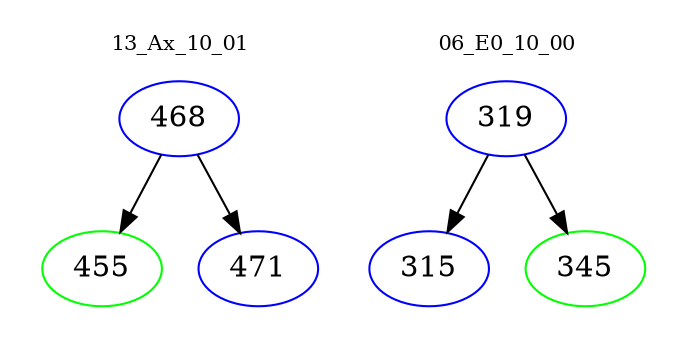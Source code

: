 digraph{
subgraph cluster_0 {
color = white
label = "13_Ax_10_01";
fontsize=10;
T0_468 [label="468", color="blue"]
T0_468 -> T0_455 [color="black"]
T0_455 [label="455", color="green"]
T0_468 -> T0_471 [color="black"]
T0_471 [label="471", color="blue"]
}
subgraph cluster_1 {
color = white
label = "06_E0_10_00";
fontsize=10;
T1_319 [label="319", color="blue"]
T1_319 -> T1_315 [color="black"]
T1_315 [label="315", color="blue"]
T1_319 -> T1_345 [color="black"]
T1_345 [label="345", color="green"]
}
}
